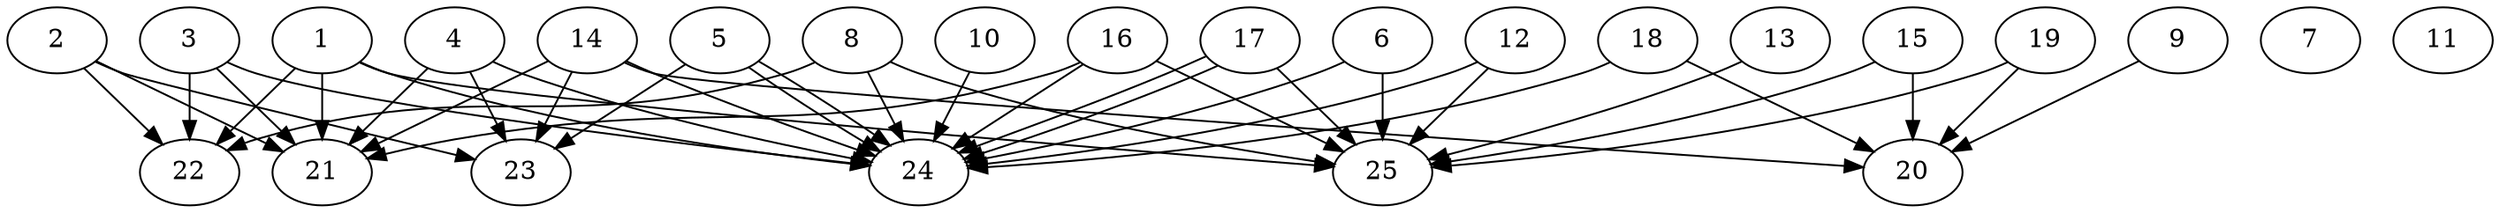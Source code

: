 // DAG automatically generated by daggen at Thu Oct  3 14:00:39 2019
// ./daggen --dot -n 25 --ccr 0.4 --fat 0.9 --regular 0.9 --density 0.9 --mindata 5242880 --maxdata 52428800 
digraph G {
  1 [size="124605440", alpha="0.15", expect_size="49842176"] 
  1 -> 21 [size ="49842176"]
  1 -> 22 [size ="49842176"]
  1 -> 24 [size ="49842176"]
  1 -> 25 [size ="49842176"]
  2 [size="99901440", alpha="0.08", expect_size="39960576"] 
  2 -> 21 [size ="39960576"]
  2 -> 22 [size ="39960576"]
  2 -> 23 [size ="39960576"]
  3 [size="67217920", alpha="0.03", expect_size="26887168"] 
  3 -> 21 [size ="26887168"]
  3 -> 22 [size ="26887168"]
  3 -> 24 [size ="26887168"]
  4 [size="57638400", alpha="0.10", expect_size="23055360"] 
  4 -> 21 [size ="23055360"]
  4 -> 23 [size ="23055360"]
  4 -> 24 [size ="23055360"]
  5 [size="62745600", alpha="0.05", expect_size="25098240"] 
  5 -> 23 [size ="25098240"]
  5 -> 24 [size ="25098240"]
  5 -> 24 [size ="25098240"]
  6 [size="98659840", alpha="0.13", expect_size="39463936"] 
  6 -> 24 [size ="39463936"]
  6 -> 25 [size ="39463936"]
  7 [size="67143680", alpha="0.04", expect_size="26857472"] 
  8 [size="28480000", alpha="0.08", expect_size="11392000"] 
  8 -> 22 [size ="11392000"]
  8 -> 24 [size ="11392000"]
  8 -> 25 [size ="11392000"]
  9 [size="119462400", alpha="0.05", expect_size="47784960"] 
  9 -> 20 [size ="47784960"]
  10 [size="60590080", alpha="0.02", expect_size="24236032"] 
  10 -> 24 [size ="24236032"]
  11 [size="63872000", alpha="0.14", expect_size="25548800"] 
  12 [size="32522240", alpha="0.14", expect_size="13008896"] 
  12 -> 24 [size ="13008896"]
  12 -> 25 [size ="13008896"]
  13 [size="82557440", alpha="0.19", expect_size="33022976"] 
  13 -> 25 [size ="33022976"]
  14 [size="99968000", alpha="0.01", expect_size="39987200"] 
  14 -> 20 [size ="39987200"]
  14 -> 21 [size ="39987200"]
  14 -> 23 [size ="39987200"]
  14 -> 24 [size ="39987200"]
  15 [size="41072640", alpha="0.04", expect_size="16429056"] 
  15 -> 20 [size ="16429056"]
  15 -> 25 [size ="16429056"]
  16 [size="70786560", alpha="0.05", expect_size="28314624"] 
  16 -> 21 [size ="28314624"]
  16 -> 24 [size ="28314624"]
  16 -> 25 [size ="28314624"]
  17 [size="28124160", alpha="0.05", expect_size="11249664"] 
  17 -> 24 [size ="11249664"]
  17 -> 24 [size ="11249664"]
  17 -> 25 [size ="11249664"]
  18 [size="50053120", alpha="0.12", expect_size="20021248"] 
  18 -> 20 [size ="20021248"]
  18 -> 24 [size ="20021248"]
  19 [size="94371840", alpha="0.10", expect_size="37748736"] 
  19 -> 20 [size ="37748736"]
  19 -> 25 [size ="37748736"]
  20 [size="122572800", alpha="0.11", expect_size="49029120"] 
  21 [size="19174400", alpha="0.11", expect_size="7669760"] 
  22 [size="104611840", alpha="0.06", expect_size="41844736"] 
  23 [size="68720640", alpha="0.10", expect_size="27488256"] 
  24 [size="61516800", alpha="0.01", expect_size="24606720"] 
  25 [size="64721920", alpha="0.01", expect_size="25888768"] 
}
